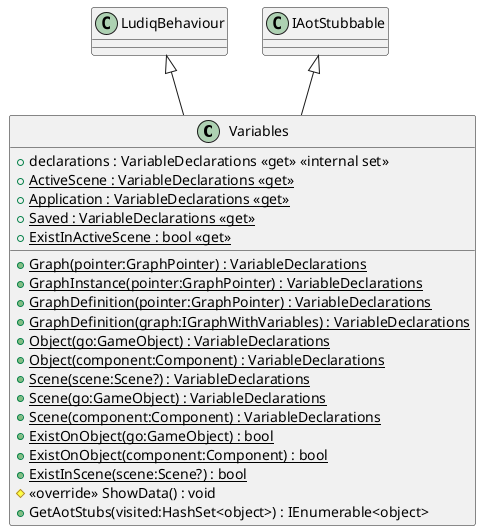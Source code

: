 @startuml
class Variables {
    + declarations : VariableDeclarations <<get>> <<internal set>>
    + {static} Graph(pointer:GraphPointer) : VariableDeclarations
    + {static} GraphInstance(pointer:GraphPointer) : VariableDeclarations
    + {static} GraphDefinition(pointer:GraphPointer) : VariableDeclarations
    + {static} GraphDefinition(graph:IGraphWithVariables) : VariableDeclarations
    + {static} Object(go:GameObject) : VariableDeclarations
    + {static} Object(component:Component) : VariableDeclarations
    + {static} Scene(scene:Scene?) : VariableDeclarations
    + {static} Scene(go:GameObject) : VariableDeclarations
    + {static} Scene(component:Component) : VariableDeclarations
    + {static} ActiveScene : VariableDeclarations <<get>>
    + {static} Application : VariableDeclarations <<get>>
    + {static} Saved : VariableDeclarations <<get>>
    + {static} ExistOnObject(go:GameObject) : bool
    + {static} ExistOnObject(component:Component) : bool
    + {static} ExistInScene(scene:Scene?) : bool
    + {static} ExistInActiveScene : bool <<get>>
    # <<override>> ShowData() : void
    + GetAotStubs(visited:HashSet<object>) : IEnumerable<object>
}
LudiqBehaviour <|-- Variables
IAotStubbable <|-- Variables
@enduml
